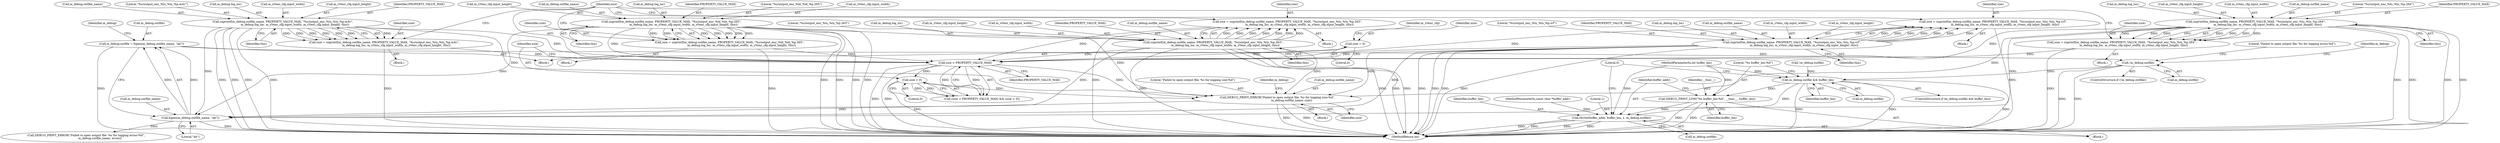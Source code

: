 digraph "0_Android_7558d03e6498e970b761aa44fff6b2c659202d95_5@API" {
"1000266" [label="(Call,m_debug.outfile = fopen(m_debug.outfile_name, \"ab\"))"];
"1000270" [label="(Call,fopen(m_debug.outfile_name, \"ab\"))"];
"1000131" [label="(Call,snprintf(m_debug.outfile_name, PROPERTY_VALUE_MAX, \"%s/output_enc_%lu_%lu_%p.m4v\",\n                           m_debug.log_loc, m_sVenc_cfg.input_width, m_sVenc_cfg.input_height, this))"];
"1000183" [label="(Call,snprintf(m_debug.outfile_name, PROPERTY_VALUE_MAX, \"%s/output_enc_%ld_%ld_%p.265\",\n                           m_debug.log_loc, m_sVenc_cfg.input_width, m_sVenc_cfg.input_height, this))"];
"1000157" [label="(Call,snprintf(m_debug.outfile_name, PROPERTY_VALUE_MAX, \"%s/output_enc_%lu_%lu_%p.264\",\n                           m_debug.log_loc, m_sVenc_cfg.input_width, m_sVenc_cfg.input_height, this))"];
"1000260" [label="(Call,DEBUG_PRINT_ERROR(\"Failed to open output file: %s for logging size:%d\",\n                                m_debug.outfile_name, size))"];
"1000209" [label="(Call,snprintf(m_debug.outfile_name, PROPERTY_VALUE_MAX, \"%s/output_enc_%lu_%lu_%p.263\",\n                           m_debug.log_loc, m_sVenc_cfg.input_width, m_sVenc_cfg.input_height, this))"];
"1000235" [label="(Call,snprintf(m_debug.outfile_name, PROPERTY_VALUE_MAX, \"%s/output_enc_%lu_%lu_%p.ivf\",\n                           m_debug.log_loc, m_sVenc_cfg.input_width, m_sVenc_cfg.input_height, this))"];
"1000253" [label="(Call,size > PROPERTY_VALUE_MAX)"];
"1000181" [label="(Call,size = snprintf(m_debug.outfile_name, PROPERTY_VALUE_MAX, \"%s/output_enc_%ld_%ld_%p.265\",\n                           m_debug.log_loc, m_sVenc_cfg.input_width, m_sVenc_cfg.input_height, this))"];
"1000129" [label="(Call,size = snprintf(m_debug.outfile_name, PROPERTY_VALUE_MAX, \"%s/output_enc_%lu_%lu_%p.m4v\",\n                           m_debug.log_loc, m_sVenc_cfg.input_width, m_sVenc_cfg.input_height, this))"];
"1000207" [label="(Call,size = snprintf(m_debug.outfile_name, PROPERTY_VALUE_MAX, \"%s/output_enc_%lu_%lu_%p.263\",\n                           m_debug.log_loc, m_sVenc_cfg.input_width, m_sVenc_cfg.input_height, this))"];
"1000119" [label="(Call,size = 0)"];
"1000233" [label="(Call,size = snprintf(m_debug.outfile_name, PROPERTY_VALUE_MAX, \"%s/output_enc_%lu_%lu_%p.ivf\",\n                           m_debug.log_loc, m_sVenc_cfg.input_width, m_sVenc_cfg.input_height, this))"];
"1000155" [label="(Call,size = snprintf(m_debug.outfile_name, PROPERTY_VALUE_MAX, \"%s/output_enc_%lu_%lu_%p.264\",\n                           m_debug.log_loc, m_sVenc_cfg.input_width, m_sVenc_cfg.input_height, this))"];
"1000256" [label="(Call,size < 0)"];
"1000276" [label="(Call,!m_debug.outfile)"];
"1000298" [label="(Call,m_debug.outfile && buffer_len)"];
"1000304" [label="(Call,DEBUG_PRINT_LOW(\"%s buffer_len:%d\", __func__, buffer_len))"];
"1000308" [label="(Call,fwrite(buffer_addr, buffer_len, 1, m_debug.outfile))"];
"1000253" [label="(Call,size > PROPERTY_VALUE_MAX)"];
"1000129" [label="(Call,size = snprintf(m_debug.outfile_name, PROPERTY_VALUE_MAX, \"%s/output_enc_%lu_%lu_%p.m4v\",\n                           m_debug.log_loc, m_sVenc_cfg.input_width, m_sVenc_cfg.input_height, this))"];
"1000119" [label="(Call,size = 0)"];
"1000208" [label="(Identifier,size)"];
"1000298" [label="(Call,m_debug.outfile && buffer_len)"];
"1000132" [label="(Call,m_debug.outfile_name)"];
"1000224" [label="(Identifier,this)"];
"1000210" [label="(Call,m_debug.outfile_name)"];
"1000155" [label="(Call,size = snprintf(m_debug.outfile_name, PROPERTY_VALUE_MAX, \"%s/output_enc_%lu_%lu_%p.264\",\n                           m_debug.log_loc, m_sVenc_cfg.input_width, m_sVenc_cfg.input_height, this))"];
"1000270" [label="(Call,fopen(m_debug.outfile_name, \"ab\"))"];
"1000302" [label="(Identifier,buffer_len)"];
"1000128" [label="(Block,)"];
"1000209" [label="(Call,snprintf(m_debug.outfile_name, PROPERTY_VALUE_MAX, \"%s/output_enc_%lu_%lu_%p.263\",\n                           m_debug.log_loc, m_sVenc_cfg.input_width, m_sVenc_cfg.input_height, this))"];
"1000257" [label="(Identifier,size)"];
"1000250" [label="(Identifier,this)"];
"1000195" [label="(Call,m_sVenc_cfg.input_height)"];
"1000154" [label="(Block,)"];
"1000306" [label="(Identifier,__func__)"];
"1000297" [label="(ControlStructure,if (m_debug.outfile && buffer_len))"];
"1000311" [label="(Literal,1)"];
"1000317" [label="(MethodReturn,int)"];
"1000169" [label="(Call,m_sVenc_cfg.input_height)"];
"1000235" [label="(Call,snprintf(m_debug.outfile_name, PROPERTY_VALUE_MAX, \"%s/output_enc_%lu_%lu_%p.ivf\",\n                           m_debug.log_loc, m_sVenc_cfg.input_width, m_sVenc_cfg.input_height, this))"];
"1000172" [label="(Identifier,this)"];
"1000120" [label="(Identifier,size)"];
"1000125" [label="(Identifier,m_sVenc_cfg)"];
"1000312" [label="(Call,m_debug.outfile)"];
"1000276" [label="(Call,!m_debug.outfile)"];
"1000206" [label="(Block,)"];
"1000166" [label="(Call,m_sVenc_cfg.input_width)"];
"1000136" [label="(Literal,\"%s/output_enc_%lu_%lu_%p.m4v\")"];
"1000299" [label="(Call,m_debug.outfile)"];
"1000184" [label="(Call,m_debug.outfile_name)"];
"1000275" [label="(ControlStructure,if (!m_debug.outfile))"];
"1000259" [label="(Block,)"];
"1000121" [label="(Literal,0)"];
"1000305" [label="(Literal,\"%s buffer_len:%d\")"];
"1000214" [label="(Literal,\"%s/output_enc_%lu_%lu_%p.263\")"];
"1000255" [label="(Identifier,PROPERTY_VALUE_MAX)"];
"1000267" [label="(Call,m_debug.outfile)"];
"1000274" [label="(Literal,\"ab\")"];
"1000183" [label="(Call,snprintf(m_debug.outfile_name, PROPERTY_VALUE_MAX, \"%s/output_enc_%ld_%ld_%p.265\",\n                           m_debug.log_loc, m_sVenc_cfg.input_width, m_sVenc_cfg.input_height, this))"];
"1000130" [label="(Identifier,size)"];
"1000232" [label="(Block,)"];
"1000271" [label="(Call,m_debug.outfile_name)"];
"1000158" [label="(Call,m_debug.outfile_name)"];
"1000113" [label="(Call,!m_debug.outfile)"];
"1000310" [label="(Identifier,buffer_len)"];
"1000254" [label="(Identifier,size)"];
"1000282" [label="(Literal,\"Failed to open output file: %s for logging errno:%d\")"];
"1000300" [label="(Identifier,m_debug)"];
"1000307" [label="(Identifier,buffer_len)"];
"1000244" [label="(Call,m_sVenc_cfg.input_width)"];
"1000162" [label="(Literal,\"%s/output_enc_%lu_%lu_%p.264\")"];
"1000266" [label="(Call,m_debug.outfile = fopen(m_debug.outfile_name, \"ab\"))"];
"1000156" [label="(Identifier,size)"];
"1000281" [label="(Call,DEBUG_PRINT_ERROR(\"Failed to open output file: %s for logging errno:%d\",\n                               m_debug.outfile_name, errno))"];
"1000247" [label="(Call,m_sVenc_cfg.input_height)"];
"1000189" [label="(Call,m_debug.log_loc)"];
"1000240" [label="(Literal,\"%s/output_enc_%lu_%lu_%p.ivf\")"];
"1000303" [label="(Block,)"];
"1000260" [label="(Call,DEBUG_PRINT_ERROR(\"Failed to open output file: %s for logging size:%d\",\n                                m_debug.outfile_name, size))"];
"1000117" [label="(Block,)"];
"1000215" [label="(Call,m_debug.log_loc)"];
"1000252" [label="(Call,(size > PROPERTY_VALUE_MAX) && (size < 0))"];
"1000308" [label="(Call,fwrite(buffer_addr, buffer_len, 1, m_debug.outfile))"];
"1000187" [label="(Identifier,PROPERTY_VALUE_MAX)"];
"1000239" [label="(Identifier,PROPERTY_VALUE_MAX)"];
"1000137" [label="(Call,m_debug.log_loc)"];
"1000140" [label="(Call,m_sVenc_cfg.input_width)"];
"1000221" [label="(Call,m_sVenc_cfg.input_height)"];
"1000316" [label="(Literal,0)"];
"1000218" [label="(Call,m_sVenc_cfg.input_width)"];
"1000213" [label="(Identifier,PROPERTY_VALUE_MAX)"];
"1000161" [label="(Identifier,PROPERTY_VALUE_MAX)"];
"1000207" [label="(Call,size = snprintf(m_debug.outfile_name, PROPERTY_VALUE_MAX, \"%s/output_enc_%lu_%lu_%p.263\",\n                           m_debug.log_loc, m_sVenc_cfg.input_width, m_sVenc_cfg.input_height, this))"];
"1000163" [label="(Call,m_debug.log_loc)"];
"1000265" [label="(Identifier,size)"];
"1000268" [label="(Identifier,m_debug)"];
"1000258" [label="(Literal,0)"];
"1000262" [label="(Call,m_debug.outfile_name)"];
"1000157" [label="(Call,snprintf(m_debug.outfile_name, PROPERTY_VALUE_MAX, \"%s/output_enc_%lu_%lu_%p.264\",\n                           m_debug.log_loc, m_sVenc_cfg.input_width, m_sVenc_cfg.input_height, this))"];
"1000143" [label="(Call,m_sVenc_cfg.input_height)"];
"1000180" [label="(Block,)"];
"1000256" [label="(Call,size < 0)"];
"1000102" [label="(MethodParameterIn,int buffer_len)"];
"1000241" [label="(Call,m_debug.log_loc)"];
"1000236" [label="(Call,m_debug.outfile_name)"];
"1000135" [label="(Identifier,PROPERTY_VALUE_MAX)"];
"1000181" [label="(Call,size = snprintf(m_debug.outfile_name, PROPERTY_VALUE_MAX, \"%s/output_enc_%ld_%ld_%p.265\",\n                           m_debug.log_loc, m_sVenc_cfg.input_width, m_sVenc_cfg.input_height, this))"];
"1000198" [label="(Identifier,this)"];
"1000233" [label="(Call,size = snprintf(m_debug.outfile_name, PROPERTY_VALUE_MAX, \"%s/output_enc_%lu_%lu_%p.ivf\",\n                           m_debug.log_loc, m_sVenc_cfg.input_width, m_sVenc_cfg.input_height, this))"];
"1000304" [label="(Call,DEBUG_PRINT_LOW(\"%s buffer_len:%d\", __func__, buffer_len))"];
"1000188" [label="(Literal,\"%s/output_enc_%ld_%ld_%p.265\")"];
"1000192" [label="(Call,m_sVenc_cfg.input_width)"];
"1000278" [label="(Identifier,m_debug)"];
"1000261" [label="(Literal,\"Failed to open output file: %s for logging size:%d\")"];
"1000131" [label="(Call,snprintf(m_debug.outfile_name, PROPERTY_VALUE_MAX, \"%s/output_enc_%lu_%lu_%p.m4v\",\n                           m_debug.log_loc, m_sVenc_cfg.input_width, m_sVenc_cfg.input_height, this))"];
"1000182" [label="(Identifier,size)"];
"1000234" [label="(Identifier,size)"];
"1000146" [label="(Identifier,this)"];
"1000101" [label="(MethodParameterIn,const char *buffer_addr)"];
"1000277" [label="(Call,m_debug.outfile)"];
"1000309" [label="(Identifier,buffer_addr)"];
"1000266" -> "1000117"  [label="AST: "];
"1000266" -> "1000270"  [label="CFG: "];
"1000267" -> "1000266"  [label="AST: "];
"1000270" -> "1000266"  [label="AST: "];
"1000278" -> "1000266"  [label="CFG: "];
"1000266" -> "1000317"  [label="DDG: "];
"1000270" -> "1000266"  [label="DDG: "];
"1000270" -> "1000266"  [label="DDG: "];
"1000266" -> "1000276"  [label="DDG: "];
"1000270" -> "1000274"  [label="CFG: "];
"1000271" -> "1000270"  [label="AST: "];
"1000274" -> "1000270"  [label="AST: "];
"1000270" -> "1000317"  [label="DDG: "];
"1000131" -> "1000270"  [label="DDG: "];
"1000183" -> "1000270"  [label="DDG: "];
"1000157" -> "1000270"  [label="DDG: "];
"1000260" -> "1000270"  [label="DDG: "];
"1000209" -> "1000270"  [label="DDG: "];
"1000235" -> "1000270"  [label="DDG: "];
"1000270" -> "1000281"  [label="DDG: "];
"1000131" -> "1000129"  [label="AST: "];
"1000131" -> "1000146"  [label="CFG: "];
"1000132" -> "1000131"  [label="AST: "];
"1000135" -> "1000131"  [label="AST: "];
"1000136" -> "1000131"  [label="AST: "];
"1000137" -> "1000131"  [label="AST: "];
"1000140" -> "1000131"  [label="AST: "];
"1000143" -> "1000131"  [label="AST: "];
"1000146" -> "1000131"  [label="AST: "];
"1000129" -> "1000131"  [label="CFG: "];
"1000131" -> "1000317"  [label="DDG: "];
"1000131" -> "1000317"  [label="DDG: "];
"1000131" -> "1000317"  [label="DDG: "];
"1000131" -> "1000317"  [label="DDG: "];
"1000131" -> "1000129"  [label="DDG: "];
"1000131" -> "1000129"  [label="DDG: "];
"1000131" -> "1000129"  [label="DDG: "];
"1000131" -> "1000129"  [label="DDG: "];
"1000131" -> "1000129"  [label="DDG: "];
"1000131" -> "1000129"  [label="DDG: "];
"1000131" -> "1000129"  [label="DDG: "];
"1000131" -> "1000253"  [label="DDG: "];
"1000131" -> "1000260"  [label="DDG: "];
"1000183" -> "1000181"  [label="AST: "];
"1000183" -> "1000198"  [label="CFG: "];
"1000184" -> "1000183"  [label="AST: "];
"1000187" -> "1000183"  [label="AST: "];
"1000188" -> "1000183"  [label="AST: "];
"1000189" -> "1000183"  [label="AST: "];
"1000192" -> "1000183"  [label="AST: "];
"1000195" -> "1000183"  [label="AST: "];
"1000198" -> "1000183"  [label="AST: "];
"1000181" -> "1000183"  [label="CFG: "];
"1000183" -> "1000317"  [label="DDG: "];
"1000183" -> "1000317"  [label="DDG: "];
"1000183" -> "1000317"  [label="DDG: "];
"1000183" -> "1000317"  [label="DDG: "];
"1000183" -> "1000181"  [label="DDG: "];
"1000183" -> "1000181"  [label="DDG: "];
"1000183" -> "1000181"  [label="DDG: "];
"1000183" -> "1000181"  [label="DDG: "];
"1000183" -> "1000181"  [label="DDG: "];
"1000183" -> "1000181"  [label="DDG: "];
"1000183" -> "1000181"  [label="DDG: "];
"1000183" -> "1000253"  [label="DDG: "];
"1000183" -> "1000260"  [label="DDG: "];
"1000157" -> "1000155"  [label="AST: "];
"1000157" -> "1000172"  [label="CFG: "];
"1000158" -> "1000157"  [label="AST: "];
"1000161" -> "1000157"  [label="AST: "];
"1000162" -> "1000157"  [label="AST: "];
"1000163" -> "1000157"  [label="AST: "];
"1000166" -> "1000157"  [label="AST: "];
"1000169" -> "1000157"  [label="AST: "];
"1000172" -> "1000157"  [label="AST: "];
"1000155" -> "1000157"  [label="CFG: "];
"1000157" -> "1000317"  [label="DDG: "];
"1000157" -> "1000317"  [label="DDG: "];
"1000157" -> "1000317"  [label="DDG: "];
"1000157" -> "1000317"  [label="DDG: "];
"1000157" -> "1000155"  [label="DDG: "];
"1000157" -> "1000155"  [label="DDG: "];
"1000157" -> "1000155"  [label="DDG: "];
"1000157" -> "1000155"  [label="DDG: "];
"1000157" -> "1000155"  [label="DDG: "];
"1000157" -> "1000155"  [label="DDG: "];
"1000157" -> "1000155"  [label="DDG: "];
"1000157" -> "1000253"  [label="DDG: "];
"1000157" -> "1000260"  [label="DDG: "];
"1000260" -> "1000259"  [label="AST: "];
"1000260" -> "1000265"  [label="CFG: "];
"1000261" -> "1000260"  [label="AST: "];
"1000262" -> "1000260"  [label="AST: "];
"1000265" -> "1000260"  [label="AST: "];
"1000268" -> "1000260"  [label="CFG: "];
"1000260" -> "1000317"  [label="DDG: "];
"1000260" -> "1000317"  [label="DDG: "];
"1000209" -> "1000260"  [label="DDG: "];
"1000235" -> "1000260"  [label="DDG: "];
"1000253" -> "1000260"  [label="DDG: "];
"1000256" -> "1000260"  [label="DDG: "];
"1000209" -> "1000207"  [label="AST: "];
"1000209" -> "1000224"  [label="CFG: "];
"1000210" -> "1000209"  [label="AST: "];
"1000213" -> "1000209"  [label="AST: "];
"1000214" -> "1000209"  [label="AST: "];
"1000215" -> "1000209"  [label="AST: "];
"1000218" -> "1000209"  [label="AST: "];
"1000221" -> "1000209"  [label="AST: "];
"1000224" -> "1000209"  [label="AST: "];
"1000207" -> "1000209"  [label="CFG: "];
"1000209" -> "1000317"  [label="DDG: "];
"1000209" -> "1000317"  [label="DDG: "];
"1000209" -> "1000317"  [label="DDG: "];
"1000209" -> "1000317"  [label="DDG: "];
"1000209" -> "1000207"  [label="DDG: "];
"1000209" -> "1000207"  [label="DDG: "];
"1000209" -> "1000207"  [label="DDG: "];
"1000209" -> "1000207"  [label="DDG: "];
"1000209" -> "1000207"  [label="DDG: "];
"1000209" -> "1000207"  [label="DDG: "];
"1000209" -> "1000207"  [label="DDG: "];
"1000209" -> "1000253"  [label="DDG: "];
"1000235" -> "1000233"  [label="AST: "];
"1000235" -> "1000250"  [label="CFG: "];
"1000236" -> "1000235"  [label="AST: "];
"1000239" -> "1000235"  [label="AST: "];
"1000240" -> "1000235"  [label="AST: "];
"1000241" -> "1000235"  [label="AST: "];
"1000244" -> "1000235"  [label="AST: "];
"1000247" -> "1000235"  [label="AST: "];
"1000250" -> "1000235"  [label="AST: "];
"1000233" -> "1000235"  [label="CFG: "];
"1000235" -> "1000317"  [label="DDG: "];
"1000235" -> "1000317"  [label="DDG: "];
"1000235" -> "1000317"  [label="DDG: "];
"1000235" -> "1000317"  [label="DDG: "];
"1000235" -> "1000233"  [label="DDG: "];
"1000235" -> "1000233"  [label="DDG: "];
"1000235" -> "1000233"  [label="DDG: "];
"1000235" -> "1000233"  [label="DDG: "];
"1000235" -> "1000233"  [label="DDG: "];
"1000235" -> "1000233"  [label="DDG: "];
"1000235" -> "1000233"  [label="DDG: "];
"1000235" -> "1000253"  [label="DDG: "];
"1000253" -> "1000252"  [label="AST: "];
"1000253" -> "1000255"  [label="CFG: "];
"1000254" -> "1000253"  [label="AST: "];
"1000255" -> "1000253"  [label="AST: "];
"1000257" -> "1000253"  [label="CFG: "];
"1000252" -> "1000253"  [label="CFG: "];
"1000253" -> "1000317"  [label="DDG: "];
"1000253" -> "1000317"  [label="DDG: "];
"1000253" -> "1000252"  [label="DDG: "];
"1000253" -> "1000252"  [label="DDG: "];
"1000181" -> "1000253"  [label="DDG: "];
"1000129" -> "1000253"  [label="DDG: "];
"1000207" -> "1000253"  [label="DDG: "];
"1000119" -> "1000253"  [label="DDG: "];
"1000233" -> "1000253"  [label="DDG: "];
"1000155" -> "1000253"  [label="DDG: "];
"1000253" -> "1000256"  [label="DDG: "];
"1000181" -> "1000180"  [label="AST: "];
"1000182" -> "1000181"  [label="AST: "];
"1000254" -> "1000181"  [label="CFG: "];
"1000181" -> "1000317"  [label="DDG: "];
"1000129" -> "1000128"  [label="AST: "];
"1000130" -> "1000129"  [label="AST: "];
"1000254" -> "1000129"  [label="CFG: "];
"1000129" -> "1000317"  [label="DDG: "];
"1000207" -> "1000206"  [label="AST: "];
"1000208" -> "1000207"  [label="AST: "];
"1000254" -> "1000207"  [label="CFG: "];
"1000207" -> "1000317"  [label="DDG: "];
"1000119" -> "1000117"  [label="AST: "];
"1000119" -> "1000121"  [label="CFG: "];
"1000120" -> "1000119"  [label="AST: "];
"1000121" -> "1000119"  [label="AST: "];
"1000125" -> "1000119"  [label="CFG: "];
"1000233" -> "1000232"  [label="AST: "];
"1000234" -> "1000233"  [label="AST: "];
"1000254" -> "1000233"  [label="CFG: "];
"1000233" -> "1000317"  [label="DDG: "];
"1000155" -> "1000154"  [label="AST: "];
"1000156" -> "1000155"  [label="AST: "];
"1000254" -> "1000155"  [label="CFG: "];
"1000155" -> "1000317"  [label="DDG: "];
"1000256" -> "1000252"  [label="AST: "];
"1000256" -> "1000258"  [label="CFG: "];
"1000257" -> "1000256"  [label="AST: "];
"1000258" -> "1000256"  [label="AST: "];
"1000252" -> "1000256"  [label="CFG: "];
"1000256" -> "1000317"  [label="DDG: "];
"1000256" -> "1000252"  [label="DDG: "];
"1000256" -> "1000252"  [label="DDG: "];
"1000276" -> "1000275"  [label="AST: "];
"1000276" -> "1000277"  [label="CFG: "];
"1000277" -> "1000276"  [label="AST: "];
"1000282" -> "1000276"  [label="CFG: "];
"1000300" -> "1000276"  [label="CFG: "];
"1000276" -> "1000317"  [label="DDG: "];
"1000276" -> "1000317"  [label="DDG: "];
"1000276" -> "1000298"  [label="DDG: "];
"1000298" -> "1000297"  [label="AST: "];
"1000298" -> "1000299"  [label="CFG: "];
"1000298" -> "1000302"  [label="CFG: "];
"1000299" -> "1000298"  [label="AST: "];
"1000302" -> "1000298"  [label="AST: "];
"1000305" -> "1000298"  [label="CFG: "];
"1000316" -> "1000298"  [label="CFG: "];
"1000298" -> "1000317"  [label="DDG: "];
"1000298" -> "1000317"  [label="DDG: "];
"1000298" -> "1000317"  [label="DDG: "];
"1000113" -> "1000298"  [label="DDG: "];
"1000102" -> "1000298"  [label="DDG: "];
"1000298" -> "1000304"  [label="DDG: "];
"1000298" -> "1000308"  [label="DDG: "];
"1000304" -> "1000303"  [label="AST: "];
"1000304" -> "1000307"  [label="CFG: "];
"1000305" -> "1000304"  [label="AST: "];
"1000306" -> "1000304"  [label="AST: "];
"1000307" -> "1000304"  [label="AST: "];
"1000309" -> "1000304"  [label="CFG: "];
"1000304" -> "1000317"  [label="DDG: "];
"1000304" -> "1000317"  [label="DDG: "];
"1000102" -> "1000304"  [label="DDG: "];
"1000304" -> "1000308"  [label="DDG: "];
"1000308" -> "1000303"  [label="AST: "];
"1000308" -> "1000312"  [label="CFG: "];
"1000309" -> "1000308"  [label="AST: "];
"1000310" -> "1000308"  [label="AST: "];
"1000311" -> "1000308"  [label="AST: "];
"1000312" -> "1000308"  [label="AST: "];
"1000316" -> "1000308"  [label="CFG: "];
"1000308" -> "1000317"  [label="DDG: "];
"1000308" -> "1000317"  [label="DDG: "];
"1000308" -> "1000317"  [label="DDG: "];
"1000308" -> "1000317"  [label="DDG: "];
"1000101" -> "1000308"  [label="DDG: "];
"1000102" -> "1000308"  [label="DDG: "];
}
